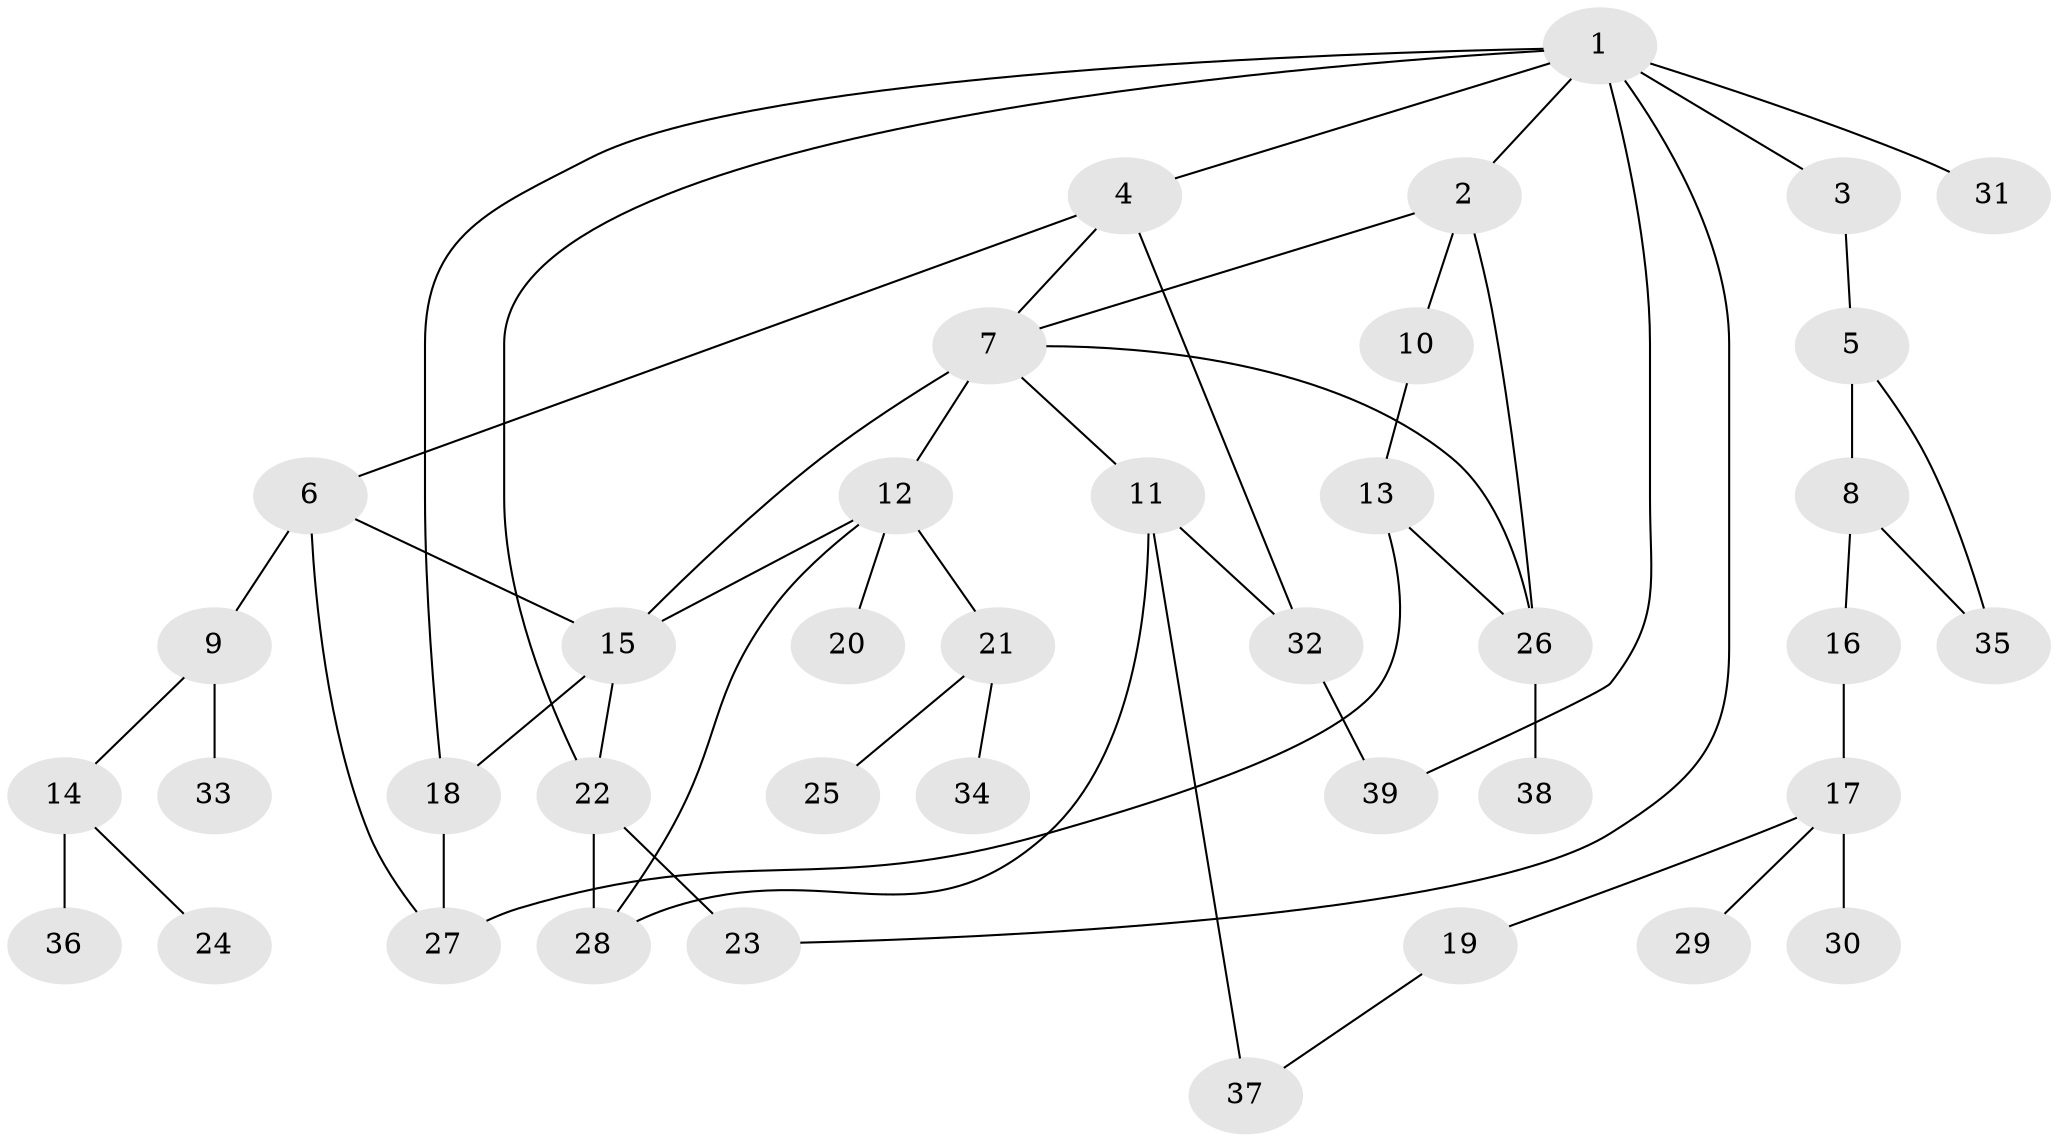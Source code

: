// original degree distribution, {9: 0.01282051282051282, 5: 0.11538461538461539, 1: 0.38461538461538464, 3: 0.19230769230769232, 4: 0.02564102564102564, 6: 0.01282051282051282, 7: 0.01282051282051282, 2: 0.24358974358974358}
// Generated by graph-tools (version 1.1) at 2025/34/03/09/25 02:34:05]
// undirected, 39 vertices, 54 edges
graph export_dot {
graph [start="1"]
  node [color=gray90,style=filled];
  1;
  2;
  3;
  4;
  5;
  6;
  7;
  8;
  9;
  10;
  11;
  12;
  13;
  14;
  15;
  16;
  17;
  18;
  19;
  20;
  21;
  22;
  23;
  24;
  25;
  26;
  27;
  28;
  29;
  30;
  31;
  32;
  33;
  34;
  35;
  36;
  37;
  38;
  39;
  1 -- 2 [weight=1.0];
  1 -- 3 [weight=1.0];
  1 -- 4 [weight=1.0];
  1 -- 18 [weight=1.0];
  1 -- 22 [weight=1.0];
  1 -- 23 [weight=1.0];
  1 -- 31 [weight=1.0];
  1 -- 39 [weight=1.0];
  2 -- 7 [weight=1.0];
  2 -- 10 [weight=1.0];
  2 -- 26 [weight=1.0];
  3 -- 5 [weight=1.0];
  4 -- 6 [weight=1.0];
  4 -- 7 [weight=1.0];
  4 -- 32 [weight=1.0];
  5 -- 8 [weight=2.0];
  5 -- 35 [weight=1.0];
  6 -- 9 [weight=1.0];
  6 -- 15 [weight=1.0];
  6 -- 27 [weight=1.0];
  7 -- 11 [weight=1.0];
  7 -- 12 [weight=3.0];
  7 -- 15 [weight=1.0];
  7 -- 26 [weight=1.0];
  8 -- 16 [weight=1.0];
  8 -- 35 [weight=1.0];
  9 -- 14 [weight=1.0];
  9 -- 33 [weight=2.0];
  10 -- 13 [weight=1.0];
  11 -- 28 [weight=1.0];
  11 -- 32 [weight=1.0];
  11 -- 37 [weight=2.0];
  12 -- 15 [weight=2.0];
  12 -- 20 [weight=1.0];
  12 -- 21 [weight=1.0];
  12 -- 28 [weight=1.0];
  13 -- 26 [weight=1.0];
  13 -- 27 [weight=1.0];
  14 -- 24 [weight=1.0];
  14 -- 36 [weight=2.0];
  15 -- 18 [weight=1.0];
  15 -- 22 [weight=1.0];
  16 -- 17 [weight=1.0];
  17 -- 19 [weight=1.0];
  17 -- 29 [weight=1.0];
  17 -- 30 [weight=2.0];
  18 -- 27 [weight=1.0];
  19 -- 37 [weight=1.0];
  21 -- 25 [weight=1.0];
  21 -- 34 [weight=1.0];
  22 -- 23 [weight=3.0];
  22 -- 28 [weight=2.0];
  26 -- 38 [weight=1.0];
  32 -- 39 [weight=1.0];
}

